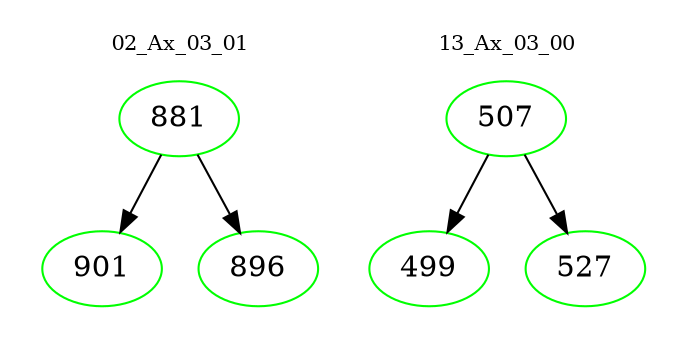 digraph{
subgraph cluster_0 {
color = white
label = "02_Ax_03_01";
fontsize=10;
T0_881 [label="881", color="green"]
T0_881 -> T0_901 [color="black"]
T0_901 [label="901", color="green"]
T0_881 -> T0_896 [color="black"]
T0_896 [label="896", color="green"]
}
subgraph cluster_1 {
color = white
label = "13_Ax_03_00";
fontsize=10;
T1_507 [label="507", color="green"]
T1_507 -> T1_499 [color="black"]
T1_499 [label="499", color="green"]
T1_507 -> T1_527 [color="black"]
T1_527 [label="527", color="green"]
}
}
